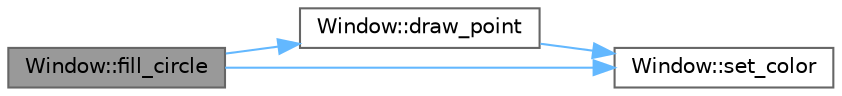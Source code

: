 digraph "Window::fill_circle"
{
 // LATEX_PDF_SIZE
  bgcolor="transparent";
  edge [fontname=Helvetica,fontsize=10,labelfontname=Helvetica,labelfontsize=10];
  node [fontname=Helvetica,fontsize=10,shape=box,height=0.2,width=0.4];
  rankdir="LR";
  Node1 [id="Node000001",label="Window::fill_circle",height=0.2,width=0.4,color="gray40", fillcolor="grey60", style="filled", fontcolor="black",tooltip=" "];
  Node1 -> Node2 [id="edge1_Node000001_Node000002",color="steelblue1",style="solid",tooltip=" "];
  Node2 [id="Node000002",label="Window::draw_point",height=0.2,width=0.4,color="grey40", fillcolor="white", style="filled",URL="$class_window.html#abab97f8dfa10febbbe07e4dae8f8bae9",tooltip=" "];
  Node2 -> Node3 [id="edge2_Node000002_Node000003",color="steelblue1",style="solid",tooltip=" "];
  Node3 [id="Node000003",label="Window::set_color",height=0.2,width=0.4,color="grey40", fillcolor="white", style="filled",URL="$class_window.html#aaa44de3bc409af49f86169a44b6dad0c",tooltip=" "];
  Node1 -> Node3 [id="edge3_Node000001_Node000003",color="steelblue1",style="solid",tooltip=" "];
}
